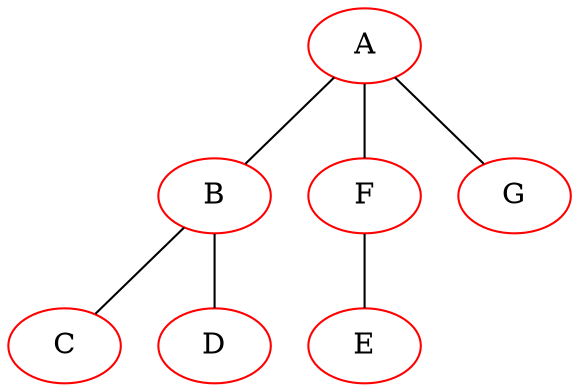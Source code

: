 graph {
A [color=red]
B [color=red]
C [color=red]
D [color=red]
E [color=red]
F [color=red]
G [color=red]
 A -- B
 B -- C
 B -- D
 A -- F
 A -- G
 F -- E
}

